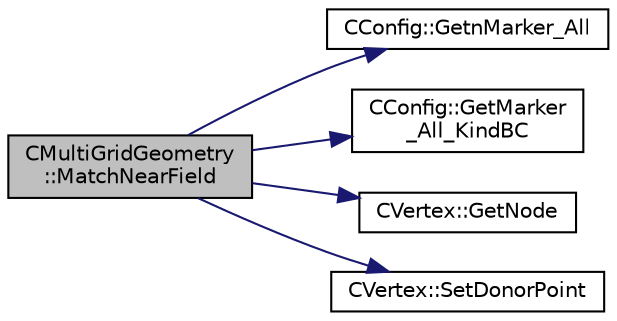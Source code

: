 digraph "CMultiGridGeometry::MatchNearField"
{
  edge [fontname="Helvetica",fontsize="10",labelfontname="Helvetica",labelfontsize="10"];
  node [fontname="Helvetica",fontsize="10",shape=record];
  rankdir="LR";
  Node83 [label="CMultiGridGeometry\l::MatchNearField",height=0.2,width=0.4,color="black", fillcolor="grey75", style="filled", fontcolor="black"];
  Node83 -> Node84 [color="midnightblue",fontsize="10",style="solid",fontname="Helvetica"];
  Node84 [label="CConfig::GetnMarker_All",height=0.2,width=0.4,color="black", fillcolor="white", style="filled",URL="$class_c_config.html#a300c4884edfc0c2acf395036439004f4",tooltip="Get the total number of boundary markers including send/receive domains. "];
  Node83 -> Node85 [color="midnightblue",fontsize="10",style="solid",fontname="Helvetica"];
  Node85 [label="CConfig::GetMarker\l_All_KindBC",height=0.2,width=0.4,color="black", fillcolor="white", style="filled",URL="$class_c_config.html#a57d43acc1457d2d27095ce006218862e",tooltip="Get the kind of boundary for each marker. "];
  Node83 -> Node86 [color="midnightblue",fontsize="10",style="solid",fontname="Helvetica"];
  Node86 [label="CVertex::GetNode",height=0.2,width=0.4,color="black", fillcolor="white", style="filled",URL="$class_c_vertex.html#a95c513bf927464157ed96b6c79779a1f",tooltip="Get the node of the vertex. "];
  Node83 -> Node87 [color="midnightblue",fontsize="10",style="solid",fontname="Helvetica"];
  Node87 [label="CVertex::SetDonorPoint",height=0.2,width=0.4,color="black", fillcolor="white", style="filled",URL="$class_c_vertex.html#ae0fd51e8962899e5cd25dfe21fe2d7d6"];
}
